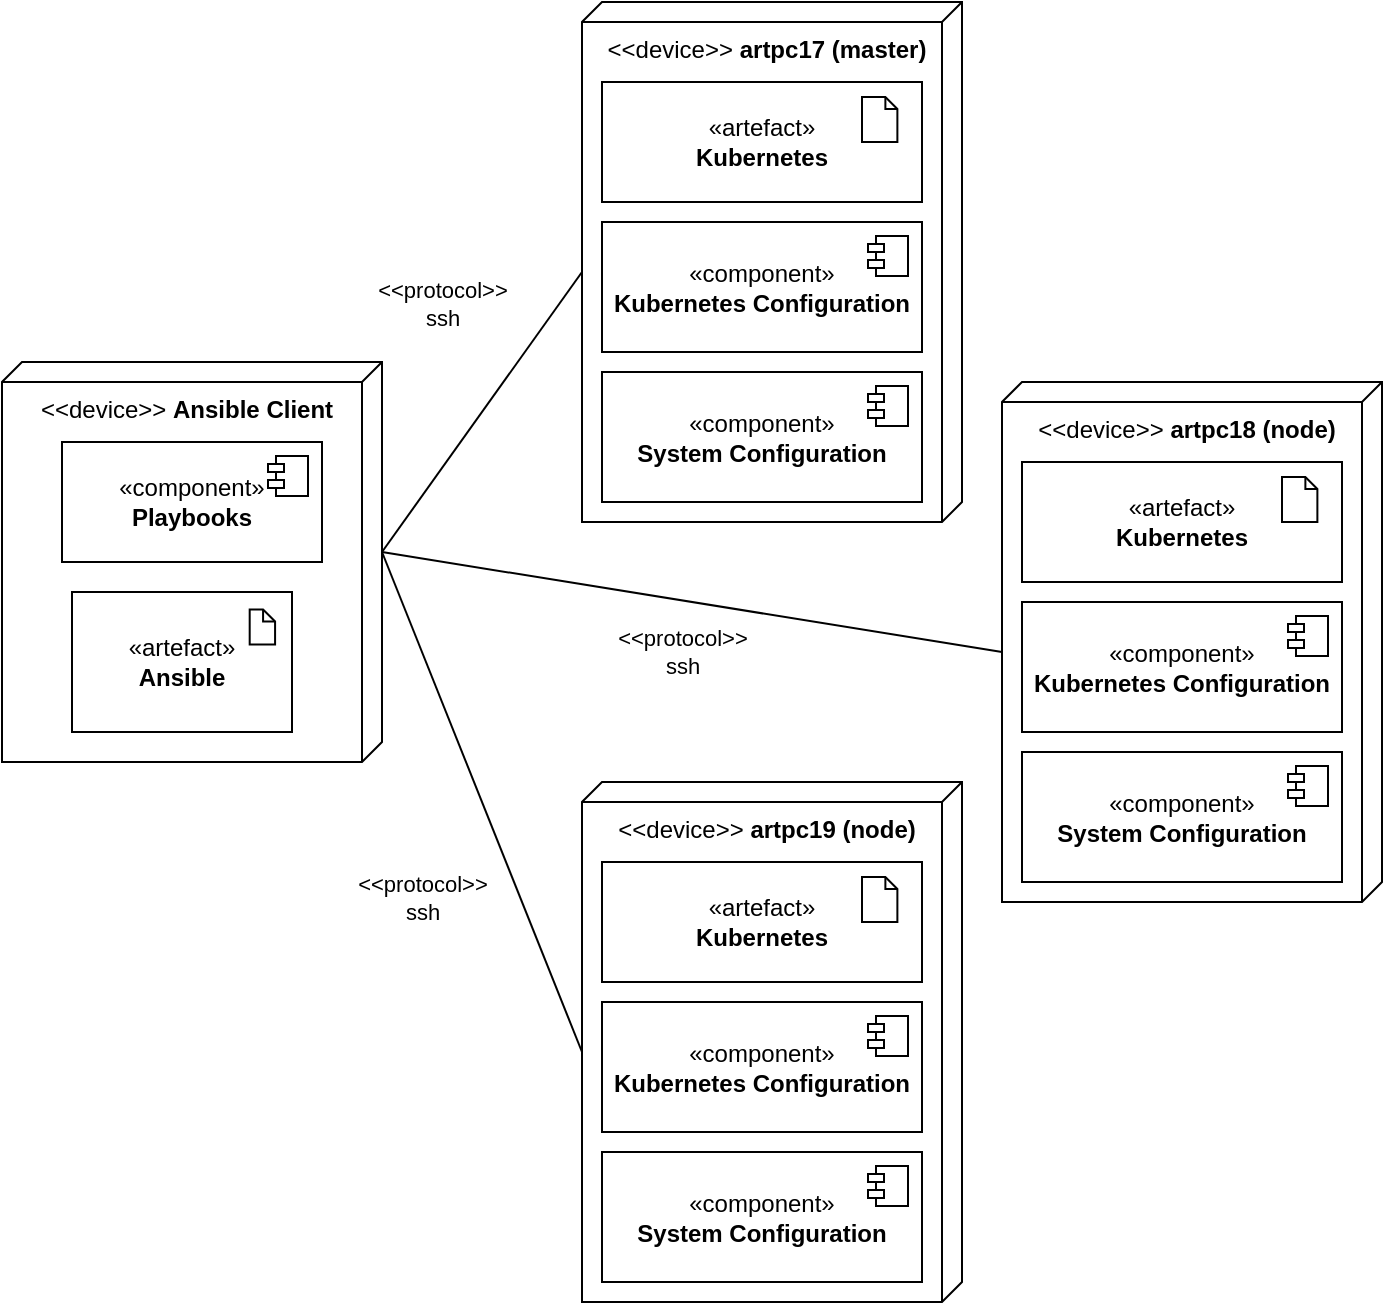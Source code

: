 <mxfile version="24.4.14" type="github">
  <diagram name="Seite-1" id="Og4ClNEy-E3zu0bA_nxo">
    <mxGraphModel dx="1481" dy="682" grid="1" gridSize="10" guides="1" tooltips="1" connect="1" arrows="1" fold="1" page="1" pageScale="1" pageWidth="827" pageHeight="1169" math="0" shadow="0">
      <root>
        <mxCell id="0" />
        <mxCell id="1" parent="0" />
        <mxCell id="W81J2JQ0MfVwSuoms129-17" style="rounded=0;orthogonalLoop=1;jettySize=auto;html=1;exitX=0;exitY=0;exitDx=75;exitDy=0;exitPerimeter=0;entryX=0;entryY=0;entryDx=135;entryDy=190;entryPerimeter=0;endArrow=none;endFill=0;" edge="1" parent="1" target="W81J2JQ0MfVwSuoms129-16">
          <mxGeometry relative="1" as="geometry">
            <mxPoint x="300" y="305" as="sourcePoint" />
          </mxGeometry>
        </mxCell>
        <mxCell id="W81J2JQ0MfVwSuoms129-21" value="&amp;lt;&amp;lt;protocol&amp;gt;&amp;gt;&lt;br&gt;ssh" style="edgeLabel;html=1;align=center;verticalAlign=middle;resizable=0;points=[];" vertex="1" connectable="0" parent="W81J2JQ0MfVwSuoms129-17">
          <mxGeometry x="0.06" y="4" relative="1" as="geometry">
            <mxPoint x="-37" y="42" as="offset" />
          </mxGeometry>
        </mxCell>
        <mxCell id="W81J2JQ0MfVwSuoms129-18" value="&amp;lt;&amp;lt;protocol&amp;gt;&amp;gt;&lt;br&gt;ssh" style="rounded=0;orthogonalLoop=1;jettySize=auto;html=1;exitX=0;exitY=0;exitDx=75;exitDy=0;exitPerimeter=0;entryX=0;entryY=0;entryDx=135;entryDy=190;entryPerimeter=0;endArrow=none;endFill=0;" edge="1" parent="1" target="W81J2JQ0MfVwSuoms129-37">
          <mxGeometry x="-0.006" y="-25" relative="1" as="geometry">
            <mxPoint x="300" y="305" as="sourcePoint" />
            <mxPoint x="480" y="300" as="targetPoint" />
            <mxPoint as="offset" />
          </mxGeometry>
        </mxCell>
        <mxCell id="W81J2JQ0MfVwSuoms129-19" style="rounded=0;orthogonalLoop=1;jettySize=auto;html=1;exitX=0;exitY=0;exitDx=75;exitDy=0;exitPerimeter=0;entryX=0;entryY=0;entryDx=135;entryDy=190;entryPerimeter=0;endArrow=none;endFill=0;" edge="1" parent="1" target="W81J2JQ0MfVwSuoms129-47">
          <mxGeometry relative="1" as="geometry">
            <mxPoint x="300" y="305" as="sourcePoint" />
            <mxPoint x="480" y="120" as="targetPoint" />
          </mxGeometry>
        </mxCell>
        <mxCell id="W81J2JQ0MfVwSuoms129-20" value="&amp;lt;&amp;lt;protocol&amp;gt;&amp;gt;&lt;br&gt;ssh" style="edgeLabel;html=1;align=center;verticalAlign=middle;resizable=0;points=[];" vertex="1" connectable="0" parent="W81J2JQ0MfVwSuoms129-19">
          <mxGeometry x="0.134" relative="1" as="geometry">
            <mxPoint x="-27" y="-45" as="offset" />
          </mxGeometry>
        </mxCell>
        <mxCell id="W81J2JQ0MfVwSuoms129-35" value="" style="group" vertex="1" connectable="0" parent="1">
          <mxGeometry x="400" y="420" width="190" height="260" as="geometry" />
        </mxCell>
        <mxCell id="W81J2JQ0MfVwSuoms129-16" value="&amp;lt;&amp;lt;device&amp;gt;&amp;gt; &lt;b&gt;artpc19 (node)&lt;/b&gt;" style="verticalAlign=top;align=center;shape=cube;size=10;direction=south;html=1;boundedLbl=1;spacingLeft=5;whiteSpace=wrap;" vertex="1" parent="W81J2JQ0MfVwSuoms129-35">
          <mxGeometry width="190" height="260" as="geometry" />
        </mxCell>
        <mxCell id="W81J2JQ0MfVwSuoms129-28" value="«component»&lt;br&gt;&lt;b&gt;System Configuration&lt;/b&gt;" style="html=1;dropTarget=0;whiteSpace=wrap;" vertex="1" parent="W81J2JQ0MfVwSuoms129-35">
          <mxGeometry x="10" y="185" width="160" height="65" as="geometry" />
        </mxCell>
        <mxCell id="W81J2JQ0MfVwSuoms129-29" value="" style="shape=module;jettyWidth=8;jettyHeight=4;" vertex="1" parent="W81J2JQ0MfVwSuoms129-28">
          <mxGeometry x="1" width="20" height="20" relative="1" as="geometry">
            <mxPoint x="-27" y="7" as="offset" />
          </mxGeometry>
        </mxCell>
        <mxCell id="W81J2JQ0MfVwSuoms129-30" value="«component»&lt;br&gt;&lt;b&gt;Kubernetes Configuration&lt;/b&gt;" style="html=1;dropTarget=0;whiteSpace=wrap;" vertex="1" parent="W81J2JQ0MfVwSuoms129-35">
          <mxGeometry x="10" y="110" width="160" height="65" as="geometry" />
        </mxCell>
        <mxCell id="W81J2JQ0MfVwSuoms129-31" value="" style="shape=module;jettyWidth=8;jettyHeight=4;" vertex="1" parent="W81J2JQ0MfVwSuoms129-30">
          <mxGeometry x="1" width="20" height="20" relative="1" as="geometry">
            <mxPoint x="-27" y="7" as="offset" />
          </mxGeometry>
        </mxCell>
        <mxCell id="W81J2JQ0MfVwSuoms129-32" value="" style="group" vertex="1" connectable="0" parent="W81J2JQ0MfVwSuoms129-35">
          <mxGeometry x="10" y="40" width="160" height="60" as="geometry" />
        </mxCell>
        <mxCell id="W81J2JQ0MfVwSuoms129-33" value="«artefact»&lt;br&gt;&lt;b&gt;Kubernetes&lt;/b&gt;" style="html=1;dropTarget=0;whiteSpace=wrap;" vertex="1" parent="W81J2JQ0MfVwSuoms129-32">
          <mxGeometry width="160" height="60" as="geometry" />
        </mxCell>
        <mxCell id="W81J2JQ0MfVwSuoms129-34" value="" style="shape=note2;boundedLbl=1;whiteSpace=wrap;html=1;size=6;verticalAlign=top;align=left;spacingLeft=5;" vertex="1" parent="W81J2JQ0MfVwSuoms129-32">
          <mxGeometry x="130" y="7.5" width="17.69" height="22.5" as="geometry" />
        </mxCell>
        <mxCell id="W81J2JQ0MfVwSuoms129-36" value="" style="group" vertex="1" connectable="0" parent="1">
          <mxGeometry x="610" y="220" width="190" height="260" as="geometry" />
        </mxCell>
        <mxCell id="W81J2JQ0MfVwSuoms129-37" value="&amp;lt;&amp;lt;device&amp;gt;&amp;gt; &lt;b&gt;artpc18 (node)&lt;/b&gt;" style="verticalAlign=top;align=center;shape=cube;size=10;direction=south;html=1;boundedLbl=1;spacingLeft=5;whiteSpace=wrap;" vertex="1" parent="W81J2JQ0MfVwSuoms129-36">
          <mxGeometry width="190" height="260" as="geometry" />
        </mxCell>
        <mxCell id="W81J2JQ0MfVwSuoms129-38" value="«component»&lt;br&gt;&lt;b&gt;System Configuration&lt;/b&gt;" style="html=1;dropTarget=0;whiteSpace=wrap;" vertex="1" parent="W81J2JQ0MfVwSuoms129-36">
          <mxGeometry x="10" y="185" width="160" height="65" as="geometry" />
        </mxCell>
        <mxCell id="W81J2JQ0MfVwSuoms129-39" value="" style="shape=module;jettyWidth=8;jettyHeight=4;" vertex="1" parent="W81J2JQ0MfVwSuoms129-38">
          <mxGeometry x="1" width="20" height="20" relative="1" as="geometry">
            <mxPoint x="-27" y="7" as="offset" />
          </mxGeometry>
        </mxCell>
        <mxCell id="W81J2JQ0MfVwSuoms129-40" value="«component»&lt;br&gt;&lt;b&gt;Kubernetes Configuration&lt;/b&gt;" style="html=1;dropTarget=0;whiteSpace=wrap;" vertex="1" parent="W81J2JQ0MfVwSuoms129-36">
          <mxGeometry x="10" y="110" width="160" height="65" as="geometry" />
        </mxCell>
        <mxCell id="W81J2JQ0MfVwSuoms129-41" value="" style="shape=module;jettyWidth=8;jettyHeight=4;" vertex="1" parent="W81J2JQ0MfVwSuoms129-40">
          <mxGeometry x="1" width="20" height="20" relative="1" as="geometry">
            <mxPoint x="-27" y="7" as="offset" />
          </mxGeometry>
        </mxCell>
        <mxCell id="W81J2JQ0MfVwSuoms129-42" value="" style="group" vertex="1" connectable="0" parent="W81J2JQ0MfVwSuoms129-36">
          <mxGeometry x="10" y="40" width="160" height="60" as="geometry" />
        </mxCell>
        <mxCell id="W81J2JQ0MfVwSuoms129-43" value="«artefact»&lt;br&gt;&lt;b&gt;Kubernetes&lt;/b&gt;" style="html=1;dropTarget=0;whiteSpace=wrap;" vertex="1" parent="W81J2JQ0MfVwSuoms129-42">
          <mxGeometry width="160" height="60" as="geometry" />
        </mxCell>
        <mxCell id="W81J2JQ0MfVwSuoms129-44" value="" style="shape=note2;boundedLbl=1;whiteSpace=wrap;html=1;size=6;verticalAlign=top;align=left;spacingLeft=5;" vertex="1" parent="W81J2JQ0MfVwSuoms129-42">
          <mxGeometry x="130" y="7.5" width="17.69" height="22.5" as="geometry" />
        </mxCell>
        <mxCell id="W81J2JQ0MfVwSuoms129-46" value="" style="group" vertex="1" connectable="0" parent="1">
          <mxGeometry x="400" y="30" width="190" height="260" as="geometry" />
        </mxCell>
        <mxCell id="W81J2JQ0MfVwSuoms129-47" value="&amp;lt;&amp;lt;device&amp;gt;&amp;gt; &lt;b&gt;artpc17 (master)&lt;/b&gt;" style="verticalAlign=top;align=center;shape=cube;size=10;direction=south;html=1;boundedLbl=1;spacingLeft=5;whiteSpace=wrap;" vertex="1" parent="W81J2JQ0MfVwSuoms129-46">
          <mxGeometry width="190" height="260" as="geometry" />
        </mxCell>
        <mxCell id="W81J2JQ0MfVwSuoms129-48" value="«component»&lt;br&gt;&lt;b&gt;System Configuration&lt;/b&gt;" style="html=1;dropTarget=0;whiteSpace=wrap;" vertex="1" parent="W81J2JQ0MfVwSuoms129-46">
          <mxGeometry x="10" y="185" width="160" height="65" as="geometry" />
        </mxCell>
        <mxCell id="W81J2JQ0MfVwSuoms129-49" value="" style="shape=module;jettyWidth=8;jettyHeight=4;" vertex="1" parent="W81J2JQ0MfVwSuoms129-48">
          <mxGeometry x="1" width="20" height="20" relative="1" as="geometry">
            <mxPoint x="-27" y="7" as="offset" />
          </mxGeometry>
        </mxCell>
        <mxCell id="W81J2JQ0MfVwSuoms129-50" value="«component»&lt;br&gt;&lt;b&gt;Kubernetes Configuration&lt;/b&gt;" style="html=1;dropTarget=0;whiteSpace=wrap;" vertex="1" parent="W81J2JQ0MfVwSuoms129-46">
          <mxGeometry x="10" y="110" width="160" height="65" as="geometry" />
        </mxCell>
        <mxCell id="W81J2JQ0MfVwSuoms129-51" value="" style="shape=module;jettyWidth=8;jettyHeight=4;" vertex="1" parent="W81J2JQ0MfVwSuoms129-50">
          <mxGeometry x="1" width="20" height="20" relative="1" as="geometry">
            <mxPoint x="-27" y="7" as="offset" />
          </mxGeometry>
        </mxCell>
        <mxCell id="W81J2JQ0MfVwSuoms129-52" value="" style="group" vertex="1" connectable="0" parent="W81J2JQ0MfVwSuoms129-46">
          <mxGeometry x="10" y="40" width="160" height="60" as="geometry" />
        </mxCell>
        <mxCell id="W81J2JQ0MfVwSuoms129-53" value="«artefact»&lt;br&gt;&lt;b&gt;Kubernetes&lt;/b&gt;" style="html=1;dropTarget=0;whiteSpace=wrap;" vertex="1" parent="W81J2JQ0MfVwSuoms129-52">
          <mxGeometry width="160" height="60" as="geometry" />
        </mxCell>
        <mxCell id="W81J2JQ0MfVwSuoms129-54" value="" style="shape=note2;boundedLbl=1;whiteSpace=wrap;html=1;size=6;verticalAlign=top;align=left;spacingLeft=5;" vertex="1" parent="W81J2JQ0MfVwSuoms129-52">
          <mxGeometry x="130" y="7.5" width="17.69" height="22.5" as="geometry" />
        </mxCell>
        <mxCell id="W81J2JQ0MfVwSuoms129-56" value="&amp;lt;&amp;lt;device&amp;gt;&amp;gt; &lt;b&gt;Ansible Client&lt;/b&gt;" style="verticalAlign=top;align=center;shape=cube;size=10;direction=south;html=1;boundedLbl=1;spacingLeft=5;whiteSpace=wrap;" vertex="1" parent="1">
          <mxGeometry x="110" y="210" width="190" height="200" as="geometry" />
        </mxCell>
        <mxCell id="W81J2JQ0MfVwSuoms129-65" value="«component»&lt;br&gt;&lt;b&gt;Playbooks&lt;/b&gt;" style="html=1;dropTarget=0;whiteSpace=wrap;" vertex="1" parent="1">
          <mxGeometry x="140" y="250" width="130" height="60" as="geometry" />
        </mxCell>
        <mxCell id="W81J2JQ0MfVwSuoms129-66" value="" style="shape=module;jettyWidth=8;jettyHeight=4;" vertex="1" parent="W81J2JQ0MfVwSuoms129-65">
          <mxGeometry x="1" width="20" height="20" relative="1" as="geometry">
            <mxPoint x="-27" y="7" as="offset" />
          </mxGeometry>
        </mxCell>
        <mxCell id="W81J2JQ0MfVwSuoms129-67" value="" style="group" vertex="1" connectable="0" parent="1">
          <mxGeometry x="145" y="325" width="110" height="70" as="geometry" />
        </mxCell>
        <mxCell id="W81J2JQ0MfVwSuoms129-68" value="«artefact»&lt;br&gt;&lt;b&gt;Ansible&lt;/b&gt;" style="html=1;dropTarget=0;whiteSpace=wrap;" vertex="1" parent="W81J2JQ0MfVwSuoms129-67">
          <mxGeometry width="110" height="70" as="geometry" />
        </mxCell>
        <mxCell id="W81J2JQ0MfVwSuoms129-69" value="" style="shape=note2;boundedLbl=1;whiteSpace=wrap;html=1;size=6;verticalAlign=top;align=left;spacingLeft=5;" vertex="1" parent="W81J2JQ0MfVwSuoms129-67">
          <mxGeometry x="88.846" y="8.75" width="12.692" height="17.5" as="geometry" />
        </mxCell>
      </root>
    </mxGraphModel>
  </diagram>
</mxfile>
